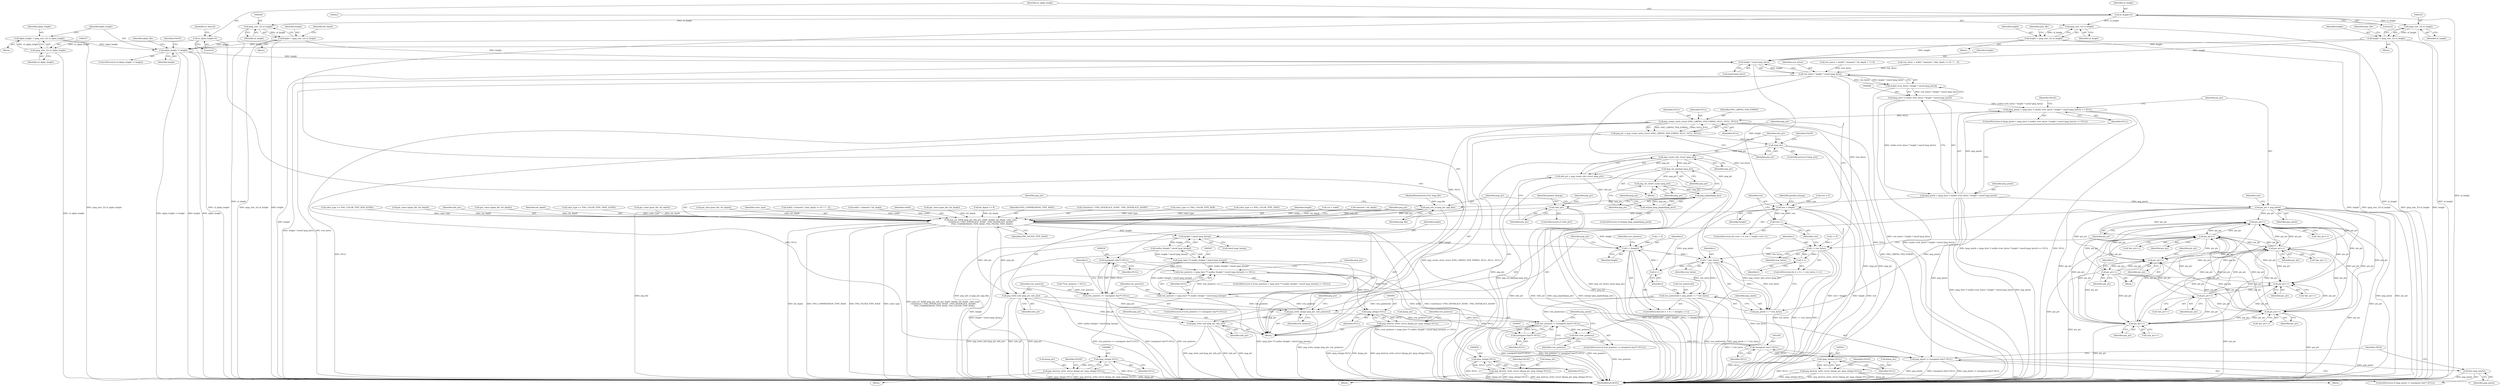 digraph "0_Android_9d4853418ab2f754c2b63e091c29c5529b8b86ca_159@API" {
"1000700" [label="(Call,height * sizeof (png_byte))"];
"1000560" [label="(Call,alpha_height != height)"];
"1000554" [label="(Call,alpha_height = (png_uint_32) ul_alpha_height)"];
"1000556" [label="(Call,(png_uint_32) ul_alpha_height)"];
"1000174" [label="(Call,ul_alpha_height=0)"];
"1000266" [label="(Call,height = (png_uint_32) ul_height)"];
"1000268" [label="(Call,(png_uint_32) ul_height)"];
"1000170" [label="(Call,ul_height=0)"];
"1000420" [label="(Call,height = (png_uint_32) ul_height)"];
"1000422" [label="(Call,(png_uint_32) ul_height)"];
"1000322" [label="(Call,height = (png_uint_32) ul_height)"];
"1000324" [label="(Call,(png_uint_32) ul_height)"];
"1000698" [label="(Call,row_bytes * height * sizeof (png_byte))"];
"1000697" [label="(Call,malloc (row_bytes * height * sizeof (png_byte)))"];
"1000695" [label="(Call,(png_byte *) malloc (row_bytes * height * sizeof (png_byte)))"];
"1000692" [label="(Call,(png_pixels = (png_byte *) malloc (row_bytes * height * sizeof (png_byte))) == NULL)"];
"1000866" [label="(Call,png_create_write_struct (PNG_LIBPNG_VER_STRING, NULL, NULL, NULL))"];
"1000864" [label="(Call,png_ptr = png_create_write_struct (PNG_LIBPNG_VER_STRING, NULL, NULL, NULL))"];
"1000872" [label="(Call,!png_ptr)"];
"1000879" [label="(Call,png_create_info_struct (png_ptr))"];
"1000877" [label="(Call,info_ptr = png_create_info_struct (png_ptr))"];
"1000882" [label="(Call,!info_ptr)"];
"1000918" [label="(Call,png_set_IHDR (png_ptr, info_ptr, width, height, bit_depth, color_type,\n (!interlace) ? PNG_INTERLACE_NONE : PNG_INTERLACE_ADAM7,\n    PNG_COMPRESSION_TYPE_BASE, PNG_FILTER_TYPE_BASE))"];
"1000932" [label="(Call,png_write_info (png_ptr, info_ptr))"];
"1000981" [label="(Call,png_write_image (png_ptr, row_pointers))"];
"1000984" [label="(Call,png_write_end (png_ptr, info_ptr))"];
"1000994" [label="(Call,row_pointers != (unsigned char**) NULL)"];
"1000999" [label="(Call,free (row_pointers))"];
"1000949" [label="(Call,height * sizeof (png_bytep))"];
"1000948" [label="(Call,malloc (height * sizeof (png_bytep)))"];
"1000946" [label="(Call,(png_byte **) malloc (height * sizeof (png_bytep)))"];
"1000943" [label="(Call,(row_pointers = (png_byte **) malloc (height * sizeof (png_bytep))) == NULL)"];
"1000958" [label="(Call,(png_infopp) NULL)"];
"1000955" [label="(Call,png_destroy_write_struct (&png_ptr, (png_infopp) NULL))"];
"1000990" [label="(Call,(png_infopp) NULL)"];
"1000987" [label="(Call,png_destroy_write_struct (&png_ptr, (png_infopp) NULL))"];
"1000996" [label="(Call,(unsigned char**) NULL)"];
"1001004" [label="(Call,(unsigned char*) NULL)"];
"1001002" [label="(Call,png_pixels != (unsigned char*) NULL)"];
"1001007" [label="(Call,free (png_pixels))"];
"1000944" [label="(Call,row_pointers = (png_byte **) malloc (height * sizeof (png_bytep)))"];
"1000967" [label="(Call,i < (height))"];
"1000978" [label="(Call,i * row_bytes)"];
"1000970" [label="(Call,i++)"];
"1000972" [label="(Call,row_pointers[i] = png_pixels + i * row_bytes)"];
"1000976" [label="(Call,png_pixels + i * row_bytes)"];
"1000898" [label="(Call,png_set_packing (png_ptr))"];
"1000900" [label="(Call,png_set_invert_mono (png_ptr))"];
"1000904" [label="(Call,png_jmpbuf(png_ptr))"];
"1000903" [label="(Call,setjmp (png_jmpbuf(png_ptr)))"];
"1000915" [label="(Call,png_init_io (png_ptr, png_file))"];
"1000888" [label="(Call,(png_infopp) NULL)"];
"1000885" [label="(Call,png_destroy_write_struct (&png_ptr, (png_infopp) NULL))"];
"1000910" [label="(Call,(png_infopp) NULL)"];
"1000907" [label="(Call,png_destroy_write_struct (&png_ptr, (png_infopp) NULL))"];
"1000938" [label="(Call,(unsigned char**) NULL)"];
"1000936" [label="(Call,row_pointers == (unsigned char**) NULL)"];
"1000693" [label="(Call,png_pixels = (png_byte *) malloc (row_bytes * height * sizeof (png_byte)))"];
"1000707" [label="(Call,pix_ptr = png_pixels)"];
"1000734" [label="(Call,pix_ptr++)"];
"1000767" [label="(Call,pix_ptr++)"];
"1000779" [label="(Call,pix_ptr++)"];
"1000801" [label="(Call,pix_ptr++)"];
"1000811" [label="(Call,pix_ptr++)"];
"1000820" [label="(Call,pix_ptr++)"];
"1000832" [label="(Call,pix_ptr++)"];
"1000846" [label="(Call,pix_ptr++)"];
"1000857" [label="(Call,pix_ptr++)"];
"1000727" [label="(Call,i < row_bytes)"];
"1000730" [label="(Call,i++)"];
"1000714" [label="(Call,row < height)"];
"1000717" [label="(Call,row++)"];
"1000422" [label="(Call,(png_uint_32) ul_height)"];
"1000869" [label="(Identifier,NULL)"];
"1000731" [label="(Identifier,i)"];
"1000700" [label="(Call,height * sizeof (png_byte))"];
"1000171" [label="(Identifier,ul_height)"];
"1000686" [label="(Call,bit_depth <= 8)"];
"1000930" [label="(Identifier,PNG_COMPRESSION_TYPE_BASE)"];
"1000693" [label="(Call,png_pixels = (png_byte *) malloc (row_bytes * height * sizeof (png_byte)))"];
"1000919" [label="(Identifier,png_ptr)"];
"1000324" [label="(Call,(png_uint_32) ul_height)"];
"1000960" [label="(Identifier,NULL)"];
"1000978" [label="(Call,i * row_bytes)"];
"1000925" [label="(Call,(!interlace) ? PNG_INTERLACE_NONE : PNG_INTERLACE_ADAM7)"];
"1000718" [label="(Identifier,row)"];
"1000868" [label="(Identifier,NULL)"];
"1000640" [label="(Call,color_type == PNG_COLOR_TYPE_RGB)"];
"1000564" [label="(Identifier,FALSE)"];
"1000780" [label="(Identifier,pix_ptr)"];
"1000876" [label="(Identifier,FALSE)"];
"1000932" [label="(Call,png_write_info (png_ptr, info_ptr))"];
"1000821" [label="(Identifier,pix_ptr)"];
"1000624" [label="(Call,color_type == PNG_COLOR_TYPE_GRAY)"];
"1000993" [label="(ControlStructure,if (row_pointers != (unsigned char**) NULL))"];
"1000912" [label="(Identifier,NULL)"];
"1000566" [label="(Identifier,alpha_file)"];
"1000727" [label="(Call,i < row_bytes)"];
"1000922" [label="(Identifier,height)"];
"1000272" [label="(Identifier,bit_depth)"];
"1000990" [label="(Call,(png_infopp) NULL)"];
"1000884" [label="(Block,)"];
"1000963" [label="(ControlStructure,for (i = 0; i < (height); i++))"];
"1000909" [label="(Identifier,png_ptr)"];
"1000785" [label="(Block,)"];
"1000561" [label="(Identifier,alpha_height)"];
"1000901" [label="(Identifier,png_ptr)"];
"1000820" [label="(Call,pix_ptr++)"];
"1000864" [label="(Call,png_ptr = png_create_write_struct (PNG_LIBPNG_VER_STRING, NULL, NULL, NULL))"];
"1000847" [label="(Identifier,pix_ptr)"];
"1000904" [label="(Call,png_jmpbuf(png_ptr))"];
"1000950" [label="(Identifier,height)"];
"1000267" [label="(Identifier,height)"];
"1000723" [label="(ControlStructure,for (i = 0; i < row_bytes; i++))"];
"1000949" [label="(Call,height * sizeof (png_bytep))"];
"1000328" [label="(Identifier,pnm_file)"];
"1000937" [label="(Identifier,row_pointers)"];
"1000910" [label="(Call,(png_infopp) NULL)"];
"1000326" [label="(Identifier,ul_height)"];
"1000846" [label="(Call,pix_ptr++)"];
"1000778" [label="(Call,*pix_ptr++)"];
"1000944" [label="(Call,row_pointers = (png_byte **) malloc (height * sizeof (png_bytep)))"];
"1000999" [label="(Call,free (row_pointers))"];
"1001000" [label="(Identifier,row_pointers)"];
"1000172" [label="(Literal,0)"];
"1000890" [label="(Identifier,NULL)"];
"1000866" [label="(Call,png_create_write_struct (PNG_LIBPNG_VER_STRING, NULL, NULL, NULL))"];
"1000556" [label="(Call,(png_uint_32) ul_alpha_height)"];
"1000934" [label="(Identifier,info_ptr)"];
"1001007" [label="(Call,free (png_pixels))"];
"1000968" [label="(Identifier,i)"];
"1000977" [label="(Identifier,png_pixels)"];
"1000971" [label="(Identifier,i)"];
"1001011" [label="(MethodReturn,BOOL)"];
"1000886" [label="(Call,&png_ptr)"];
"1000174" [label="(Call,ul_alpha_height=0)"];
"1000733" [label="(Call,*pix_ptr++)"];
"1000970" [label="(Call,i++)"];
"1000234" [label="(Block,)"];
"1000972" [label="(Call,row_pointers[i] = png_pixels + i * row_bytes)"];
"1000697" [label="(Call,malloc (row_bytes * height * sizeof (png_byte)))"];
"1000955" [label="(Call,png_destroy_write_struct (&png_ptr, (png_infopp) NULL))"];
"1000176" [label="(Literal,0)"];
"1000716" [label="(Identifier,height)"];
"1000708" [label="(Identifier,pix_ptr)"];
"1000903" [label="(Call,setjmp (png_jmpbuf(png_ptr)))"];
"1000268" [label="(Call,(png_uint_32) ul_height)"];
"1000933" [label="(Identifier,png_ptr)"];
"1000974" [label="(Identifier,row_pointers)"];
"1000831" [label="(Call,*pix_ptr++)"];
"1000323" [label="(Identifier,height)"];
"1000877" [label="(Call,info_ptr = png_create_info_struct (png_ptr))"];
"1000691" [label="(ControlStructure,if ((png_pixels = (png_byte *) malloc (row_bytes * height * sizeof (png_byte))) == NULL))"];
"1000710" [label="(ControlStructure,for (row = 0; row < height; row++))"];
"1000555" [label="(Identifier,alpha_height)"];
"1000766" [label="(Call,*pix_ptr++)"];
"1000175" [label="(Identifier,ul_alpha_height)"];
"1000982" [label="(Identifier,png_ptr)"];
"1000987" [label="(Call,png_destroy_write_struct (&png_ptr, (png_infopp) NULL))"];
"1000883" [label="(Identifier,info_ptr)"];
"1000712" [label="(Identifier,row)"];
"1000981" [label="(Call,png_write_image (png_ptr, row_pointers))"];
"1000745" [label="(Call,col < width)"];
"1001002" [label="(Call,png_pixels != (unsigned char*) NULL)"];
"1000266" [label="(Call,height = (png_uint_32) ul_height)"];
"1000902" [label="(ControlStructure,if (setjmp (png_jmpbuf(png_ptr))))"];
"1000717" [label="(Call,row++)"];
"1000845" [label="(Call,*pix_ptr++)"];
"1000270" [label="(Identifier,ul_height)"];
"1000704" [label="(Identifier,NULL)"];
"1000170" [label="(Call,ul_height=0)"];
"1000724" [label="(Call,i = 0)"];
"1000673" [label="(Call,channels * bit_depth)"];
"1000983" [label="(Identifier,row_pointers)"];
"1000942" [label="(ControlStructure,if ((row_pointers = (png_byte **) malloc (height * sizeof (png_bytep))) == NULL))"];
"1000998" [label="(Identifier,NULL)"];
"1000915" [label="(Call,png_init_io (png_ptr, png_file))"];
"1000648" [label="(Call,color_type == PNG_COLOR_TYPE_RGB_ALPHA)"];
"1000945" [label="(Identifier,row_pointers)"];
"1000735" [label="(Identifier,pix_ptr)"];
"1000134" [label="(Block,)"];
"1000914" [label="(Identifier,FALSE)"];
"1000322" [label="(Call,height = (png_uint_32) ul_height)"];
"1000995" [label="(Identifier,row_pointers)"];
"1001006" [label="(Identifier,NULL)"];
"1000729" [label="(Identifier,row_bytes)"];
"1000887" [label="(Identifier,png_ptr)"];
"1000768" [label="(Identifier,pix_ptr)"];
"1000558" [label="(Identifier,ul_alpha_height)"];
"1000908" [label="(Call,&png_ptr)"];
"1000290" [label="(Block,)"];
"1000559" [label="(ControlStructure,if (alpha_height != height))"];
"1000906" [label="(Block,)"];
"1000833" [label="(Identifier,pix_ptr)"];
"1000965" [label="(Identifier,i)"];
"1000940" [label="(Identifier,NULL)"];
"1000554" [label="(Call,alpha_height = (png_uint_32) ul_alpha_height)"];
"1000801" [label="(Call,pix_ptr++)"];
"1000841" [label="(Call,get_value (alpha_file, bit_depth))"];
"1000421" [label="(Identifier,height)"];
"1000980" [label="(Identifier,row_bytes)"];
"1000976" [label="(Call,png_pixels + i * row_bytes)"];
"1000979" [label="(Identifier,i)"];
"1000892" [label="(Identifier,FALSE)"];
"1000905" [label="(Identifier,png_ptr)"];
"1000699" [label="(Identifier,row_bytes)"];
"1000946" [label="(Call,(png_byte **) malloc (height * sizeof (png_bytep)))"];
"1000734" [label="(Call,pix_ptr++)"];
"1000706" [label="(Identifier,FALSE)"];
"1000779" [label="(Call,pix_ptr++)"];
"1000920" [label="(Identifier,info_ptr)"];
"1000698" [label="(Call,row_bytes * height * sizeof (png_byte))"];
"1001008" [label="(Identifier,png_pixels)"];
"1000728" [label="(Identifier,i)"];
"1000865" [label="(Identifier,png_ptr)"];
"1000989" [label="(Identifier,png_ptr)"];
"1000898" [label="(Call,png_set_packing (png_ptr))"];
"1000667" [label="(Call,row_bytes = (width * channels * bit_depth + 7) / 8)"];
"1000948" [label="(Call,malloc (height * sizeof (png_bytep)))"];
"1000899" [label="(Identifier,png_ptr)"];
"1000834" [label="(Call,get_value (alpha_file, bit_depth))"];
"1000986" [label="(Identifier,info_ptr)"];
"1000424" [label="(Identifier,ul_height)"];
"1000879" [label="(Call,png_create_info_struct (png_ptr))"];
"1000967" [label="(Call,i < (height))"];
"1000761" [label="(Identifier,i)"];
"1000953" [label="(Identifier,NULL)"];
"1000951" [label="(Call,sizeof (png_bytep))"];
"1000878" [label="(Identifier,info_ptr)"];
"1000992" [label="(Identifier,NULL)"];
"1000562" [label="(Identifier,height)"];
"1000148" [label="(Call,**row_pointers = NULL)"];
"1000923" [label="(Identifier,bit_depth)"];
"1000632" [label="(Call,color_type == PNG_COLOR_TYPE_GRAY_ALPHA)"];
"1000856" [label="(Call,*pix_ptr++)"];
"1000895" [label="(Identifier,packed_bitmap)"];
"1000179" [label="(Identifier,ul_maxval)"];
"1000702" [label="(Call,sizeof (png_byte))"];
"1000788" [label="(Call,get_value (pnm_file, bit_depth))"];
"1000769" [label="(Call,get_data (pnm_file, bit_depth))"];
"1000900" [label="(Call,png_set_invert_mono (png_ptr))"];
"1000707" [label="(Call,pix_ptr = png_pixels)"];
"1000924" [label="(Identifier,color_type)"];
"1000918" [label="(Call,png_set_IHDR (png_ptr, info_ptr, width, height, bit_depth, color_type,\n (!interlace) ? PNG_INTERLACE_NONE : PNG_INTERLACE_ADAM7,\n    PNG_COMPRESSION_TYPE_BASE, PNG_FILTER_TYPE_BASE))"];
"1000882" [label="(Call,!info_ptr)"];
"1001001" [label="(ControlStructure,if (png_pixels != (unsigned char*) NULL))"];
"1000881" [label="(ControlStructure,if (!info_ptr))"];
"1000988" [label="(Call,&png_ptr)"];
"1000943" [label="(Call,(row_pointers = (png_byte **) malloc (height * sizeof (png_bytep))) == NULL)"];
"1000916" [label="(Identifier,png_ptr)"];
"1000885" [label="(Call,png_destroy_write_struct (&png_ptr, (png_infopp) NULL))"];
"1000130" [label="(MethodParameterIn,FILE *png_file)"];
"1000858" [label="(Identifier,pix_ptr)"];
"1000695" [label="(Call,(png_byte *) malloc (row_bytes * height * sizeof (png_byte)))"];
"1000805" [label="(Identifier,pix_ptr)"];
"1000681" [label="(Call,width * channels * ((bit_depth <= 8) ? 1 : 2))"];
"1000730" [label="(Call,i++)"];
"1000985" [label="(Identifier,png_ptr)"];
"1000832" [label="(Call,pix_ptr++)"];
"1001010" [label="(Identifier,TRUE)"];
"1000519" [label="(Block,)"];
"1000958" [label="(Call,(png_infopp) NULL)"];
"1000984" [label="(Call,png_write_end (png_ptr, info_ptr))"];
"1000897" [label="(Block,)"];
"1000873" [label="(Identifier,png_ptr)"];
"1000714" [label="(Call,row < height)"];
"1000964" [label="(Call,i = 0)"];
"1000936" [label="(Call,row_pointers == (unsigned char**) NULL)"];
"1000907" [label="(Call,png_destroy_write_struct (&png_ptr, (png_infopp) NULL))"];
"1000388" [label="(Block,)"];
"1000973" [label="(Call,row_pointers[i])"];
"1000872" [label="(Call,!png_ptr)"];
"1000962" [label="(Identifier,FALSE)"];
"1001003" [label="(Identifier,png_pixels)"];
"1000671" [label="(Call,width * channels * bit_depth)"];
"1000917" [label="(Identifier,png_file)"];
"1000767" [label="(Call,pix_ptr++)"];
"1000880" [label="(Identifier,png_ptr)"];
"1000957" [label="(Identifier,png_ptr)"];
"1000819" [label="(Call,*pix_ptr++)"];
"1000721" [label="(Identifier,packed_bitmap)"];
"1000560" [label="(Call,alpha_height != height)"];
"1000935" [label="(ControlStructure,if (row_pointers == (unsigned char**) NULL))"];
"1000888" [label="(Call,(png_infopp) NULL)"];
"1000871" [label="(ControlStructure,if (!png_ptr))"];
"1000709" [label="(Identifier,png_pixels)"];
"1000931" [label="(Identifier,PNG_FILTER_TYPE_BASE)"];
"1000711" [label="(Call,row = 0)"];
"1000694" [label="(Identifier,png_pixels)"];
"1000692" [label="(Call,(png_pixels = (png_byte *) malloc (row_bytes * height * sizeof (png_byte))) == NULL)"];
"1000867" [label="(Identifier,PNG_LIBPNG_VER_STRING)"];
"1000857" [label="(Call,pix_ptr++)"];
"1000426" [label="(Identifier,pnm_file)"];
"1000701" [label="(Identifier,height)"];
"1000996" [label="(Call,(unsigned char**) NULL)"];
"1000994" [label="(Call,row_pointers != (unsigned char**) NULL)"];
"1000679" [label="(Call,row_bytes = width * channels * ((bit_depth <= 8) ? 1 : 2))"];
"1000802" [label="(Identifier,pix_ptr)"];
"1000420" [label="(Call,height = (png_uint_32) ul_height)"];
"1000954" [label="(Block,)"];
"1000938" [label="(Call,(unsigned char**) NULL)"];
"1000870" [label="(Identifier,NULL)"];
"1000921" [label="(Identifier,width)"];
"1000956" [label="(Call,&png_ptr)"];
"1000781" [label="(Call,get_value (pnm_file, bit_depth))"];
"1000969" [label="(Identifier,height)"];
"1000715" [label="(Identifier,row)"];
"1000811" [label="(Call,pix_ptr++)"];
"1000812" [label="(Identifier,pix_ptr)"];
"1001004" [label="(Call,(unsigned char*) NULL)"];
"1000700" -> "1000698"  [label="AST: "];
"1000700" -> "1000702"  [label="CFG: "];
"1000701" -> "1000700"  [label="AST: "];
"1000702" -> "1000700"  [label="AST: "];
"1000698" -> "1000700"  [label="CFG: "];
"1000700" -> "1001011"  [label="DDG: height"];
"1000700" -> "1000698"  [label="DDG: height"];
"1000560" -> "1000700"  [label="DDG: height"];
"1000266" -> "1000700"  [label="DDG: height"];
"1000420" -> "1000700"  [label="DDG: height"];
"1000322" -> "1000700"  [label="DDG: height"];
"1000700" -> "1000714"  [label="DDG: height"];
"1000560" -> "1000559"  [label="AST: "];
"1000560" -> "1000562"  [label="CFG: "];
"1000561" -> "1000560"  [label="AST: "];
"1000562" -> "1000560"  [label="AST: "];
"1000564" -> "1000560"  [label="CFG: "];
"1000566" -> "1000560"  [label="CFG: "];
"1000560" -> "1001011"  [label="DDG: alpha_height != height"];
"1000560" -> "1001011"  [label="DDG: height"];
"1000560" -> "1001011"  [label="DDG: alpha_height"];
"1000554" -> "1000560"  [label="DDG: alpha_height"];
"1000266" -> "1000560"  [label="DDG: height"];
"1000420" -> "1000560"  [label="DDG: height"];
"1000322" -> "1000560"  [label="DDG: height"];
"1000554" -> "1000519"  [label="AST: "];
"1000554" -> "1000556"  [label="CFG: "];
"1000555" -> "1000554"  [label="AST: "];
"1000556" -> "1000554"  [label="AST: "];
"1000561" -> "1000554"  [label="CFG: "];
"1000554" -> "1001011"  [label="DDG: (png_uint_32) ul_alpha_height"];
"1000556" -> "1000554"  [label="DDG: ul_alpha_height"];
"1000556" -> "1000558"  [label="CFG: "];
"1000557" -> "1000556"  [label="AST: "];
"1000558" -> "1000556"  [label="AST: "];
"1000556" -> "1001011"  [label="DDG: ul_alpha_height"];
"1000174" -> "1000556"  [label="DDG: ul_alpha_height"];
"1000174" -> "1000134"  [label="AST: "];
"1000174" -> "1000176"  [label="CFG: "];
"1000175" -> "1000174"  [label="AST: "];
"1000176" -> "1000174"  [label="AST: "];
"1000179" -> "1000174"  [label="CFG: "];
"1000174" -> "1001011"  [label="DDG: ul_alpha_height"];
"1000266" -> "1000234"  [label="AST: "];
"1000266" -> "1000268"  [label="CFG: "];
"1000267" -> "1000266"  [label="AST: "];
"1000268" -> "1000266"  [label="AST: "];
"1000272" -> "1000266"  [label="CFG: "];
"1000266" -> "1001011"  [label="DDG: (png_uint_32) ul_height"];
"1000266" -> "1001011"  [label="DDG: height"];
"1000268" -> "1000266"  [label="DDG: ul_height"];
"1000268" -> "1000270"  [label="CFG: "];
"1000269" -> "1000268"  [label="AST: "];
"1000270" -> "1000268"  [label="AST: "];
"1000268" -> "1001011"  [label="DDG: ul_height"];
"1000170" -> "1000268"  [label="DDG: ul_height"];
"1000170" -> "1000134"  [label="AST: "];
"1000170" -> "1000172"  [label="CFG: "];
"1000171" -> "1000170"  [label="AST: "];
"1000172" -> "1000170"  [label="AST: "];
"1000175" -> "1000170"  [label="CFG: "];
"1000170" -> "1001011"  [label="DDG: ul_height"];
"1000170" -> "1000324"  [label="DDG: ul_height"];
"1000170" -> "1000422"  [label="DDG: ul_height"];
"1000420" -> "1000388"  [label="AST: "];
"1000420" -> "1000422"  [label="CFG: "];
"1000421" -> "1000420"  [label="AST: "];
"1000422" -> "1000420"  [label="AST: "];
"1000426" -> "1000420"  [label="CFG: "];
"1000420" -> "1001011"  [label="DDG: (png_uint_32) ul_height"];
"1000420" -> "1001011"  [label="DDG: height"];
"1000422" -> "1000420"  [label="DDG: ul_height"];
"1000422" -> "1000424"  [label="CFG: "];
"1000423" -> "1000422"  [label="AST: "];
"1000424" -> "1000422"  [label="AST: "];
"1000422" -> "1001011"  [label="DDG: ul_height"];
"1000322" -> "1000290"  [label="AST: "];
"1000322" -> "1000324"  [label="CFG: "];
"1000323" -> "1000322"  [label="AST: "];
"1000324" -> "1000322"  [label="AST: "];
"1000328" -> "1000322"  [label="CFG: "];
"1000322" -> "1001011"  [label="DDG: (png_uint_32) ul_height"];
"1000322" -> "1001011"  [label="DDG: height"];
"1000324" -> "1000322"  [label="DDG: ul_height"];
"1000324" -> "1000326"  [label="CFG: "];
"1000325" -> "1000324"  [label="AST: "];
"1000326" -> "1000324"  [label="AST: "];
"1000324" -> "1001011"  [label="DDG: ul_height"];
"1000698" -> "1000697"  [label="AST: "];
"1000699" -> "1000698"  [label="AST: "];
"1000697" -> "1000698"  [label="CFG: "];
"1000698" -> "1001011"  [label="DDG: height * sizeof (png_byte)"];
"1000698" -> "1001011"  [label="DDG: row_bytes"];
"1000698" -> "1000697"  [label="DDG: row_bytes"];
"1000698" -> "1000697"  [label="DDG: height * sizeof (png_byte)"];
"1000667" -> "1000698"  [label="DDG: row_bytes"];
"1000679" -> "1000698"  [label="DDG: row_bytes"];
"1000698" -> "1000727"  [label="DDG: row_bytes"];
"1000698" -> "1000978"  [label="DDG: row_bytes"];
"1000697" -> "1000695"  [label="AST: "];
"1000695" -> "1000697"  [label="CFG: "];
"1000697" -> "1001011"  [label="DDG: row_bytes * height * sizeof (png_byte)"];
"1000697" -> "1000695"  [label="DDG: row_bytes * height * sizeof (png_byte)"];
"1000695" -> "1000693"  [label="AST: "];
"1000696" -> "1000695"  [label="AST: "];
"1000693" -> "1000695"  [label="CFG: "];
"1000695" -> "1001011"  [label="DDG: malloc (row_bytes * height * sizeof (png_byte))"];
"1000695" -> "1000692"  [label="DDG: malloc (row_bytes * height * sizeof (png_byte))"];
"1000695" -> "1000693"  [label="DDG: malloc (row_bytes * height * sizeof (png_byte))"];
"1000692" -> "1000691"  [label="AST: "];
"1000692" -> "1000704"  [label="CFG: "];
"1000693" -> "1000692"  [label="AST: "];
"1000704" -> "1000692"  [label="AST: "];
"1000706" -> "1000692"  [label="CFG: "];
"1000708" -> "1000692"  [label="CFG: "];
"1000692" -> "1001011"  [label="DDG: (png_pixels = (png_byte *) malloc (row_bytes * height * sizeof (png_byte))) == NULL"];
"1000692" -> "1001011"  [label="DDG: NULL"];
"1000693" -> "1000692"  [label="DDG: png_pixels"];
"1000692" -> "1000866"  [label="DDG: NULL"];
"1000866" -> "1000864"  [label="AST: "];
"1000866" -> "1000870"  [label="CFG: "];
"1000867" -> "1000866"  [label="AST: "];
"1000868" -> "1000866"  [label="AST: "];
"1000869" -> "1000866"  [label="AST: "];
"1000870" -> "1000866"  [label="AST: "];
"1000864" -> "1000866"  [label="CFG: "];
"1000866" -> "1001011"  [label="DDG: PNG_LIBPNG_VER_STRING"];
"1000866" -> "1001011"  [label="DDG: NULL"];
"1000866" -> "1000864"  [label="DDG: PNG_LIBPNG_VER_STRING"];
"1000866" -> "1000864"  [label="DDG: NULL"];
"1000866" -> "1000888"  [label="DDG: NULL"];
"1000866" -> "1000910"  [label="DDG: NULL"];
"1000866" -> "1000938"  [label="DDG: NULL"];
"1000864" -> "1000134"  [label="AST: "];
"1000865" -> "1000864"  [label="AST: "];
"1000873" -> "1000864"  [label="CFG: "];
"1000864" -> "1001011"  [label="DDG: png_create_write_struct (PNG_LIBPNG_VER_STRING, NULL, NULL, NULL)"];
"1000864" -> "1000872"  [label="DDG: png_ptr"];
"1000872" -> "1000871"  [label="AST: "];
"1000872" -> "1000873"  [label="CFG: "];
"1000873" -> "1000872"  [label="AST: "];
"1000876" -> "1000872"  [label="CFG: "];
"1000878" -> "1000872"  [label="CFG: "];
"1000872" -> "1001011"  [label="DDG: !png_ptr"];
"1000872" -> "1001011"  [label="DDG: png_ptr"];
"1000872" -> "1000879"  [label="DDG: png_ptr"];
"1000879" -> "1000877"  [label="AST: "];
"1000879" -> "1000880"  [label="CFG: "];
"1000880" -> "1000879"  [label="AST: "];
"1000877" -> "1000879"  [label="CFG: "];
"1000879" -> "1001011"  [label="DDG: png_ptr"];
"1000879" -> "1000877"  [label="DDG: png_ptr"];
"1000879" -> "1000898"  [label="DDG: png_ptr"];
"1000879" -> "1000904"  [label="DDG: png_ptr"];
"1000877" -> "1000134"  [label="AST: "];
"1000878" -> "1000877"  [label="AST: "];
"1000883" -> "1000877"  [label="CFG: "];
"1000877" -> "1001011"  [label="DDG: png_create_info_struct (png_ptr)"];
"1000877" -> "1000882"  [label="DDG: info_ptr"];
"1000882" -> "1000881"  [label="AST: "];
"1000882" -> "1000883"  [label="CFG: "];
"1000883" -> "1000882"  [label="AST: "];
"1000887" -> "1000882"  [label="CFG: "];
"1000895" -> "1000882"  [label="CFG: "];
"1000882" -> "1001011"  [label="DDG: info_ptr"];
"1000882" -> "1001011"  [label="DDG: !info_ptr"];
"1000882" -> "1000918"  [label="DDG: info_ptr"];
"1000918" -> "1000134"  [label="AST: "];
"1000918" -> "1000931"  [label="CFG: "];
"1000919" -> "1000918"  [label="AST: "];
"1000920" -> "1000918"  [label="AST: "];
"1000921" -> "1000918"  [label="AST: "];
"1000922" -> "1000918"  [label="AST: "];
"1000923" -> "1000918"  [label="AST: "];
"1000924" -> "1000918"  [label="AST: "];
"1000925" -> "1000918"  [label="AST: "];
"1000930" -> "1000918"  [label="AST: "];
"1000931" -> "1000918"  [label="AST: "];
"1000933" -> "1000918"  [label="CFG: "];
"1000918" -> "1001011"  [label="DDG: png_set_IHDR (png_ptr, info_ptr, width, height, bit_depth, color_type,\n (!interlace) ? PNG_INTERLACE_NONE : PNG_INTERLACE_ADAM7,\n    PNG_COMPRESSION_TYPE_BASE, PNG_FILTER_TYPE_BASE)"];
"1000918" -> "1001011"  [label="DDG: width"];
"1000918" -> "1001011"  [label="DDG: (!interlace) ? PNG_INTERLACE_NONE : PNG_INTERLACE_ADAM7"];
"1000918" -> "1001011"  [label="DDG: bit_depth"];
"1000918" -> "1001011"  [label="DDG: PNG_COMPRESSION_TYPE_BASE"];
"1000918" -> "1001011"  [label="DDG: PNG_FILTER_TYPE_BASE"];
"1000918" -> "1001011"  [label="DDG: color_type"];
"1000915" -> "1000918"  [label="DDG: png_ptr"];
"1000681" -> "1000918"  [label="DDG: width"];
"1000745" -> "1000918"  [label="DDG: width"];
"1000671" -> "1000918"  [label="DDG: width"];
"1000714" -> "1000918"  [label="DDG: height"];
"1000841" -> "1000918"  [label="DDG: bit_depth"];
"1000781" -> "1000918"  [label="DDG: bit_depth"];
"1000788" -> "1000918"  [label="DDG: bit_depth"];
"1000673" -> "1000918"  [label="DDG: bit_depth"];
"1000686" -> "1000918"  [label="DDG: bit_depth"];
"1000834" -> "1000918"  [label="DDG: bit_depth"];
"1000769" -> "1000918"  [label="DDG: bit_depth"];
"1000640" -> "1000918"  [label="DDG: color_type"];
"1000632" -> "1000918"  [label="DDG: color_type"];
"1000624" -> "1000918"  [label="DDG: color_type"];
"1000648" -> "1000918"  [label="DDG: color_type"];
"1000918" -> "1000932"  [label="DDG: png_ptr"];
"1000918" -> "1000932"  [label="DDG: info_ptr"];
"1000918" -> "1000949"  [label="DDG: height"];
"1000918" -> "1000967"  [label="DDG: height"];
"1000932" -> "1000134"  [label="AST: "];
"1000932" -> "1000934"  [label="CFG: "];
"1000933" -> "1000932"  [label="AST: "];
"1000934" -> "1000932"  [label="AST: "];
"1000937" -> "1000932"  [label="CFG: "];
"1000932" -> "1001011"  [label="DDG: info_ptr"];
"1000932" -> "1001011"  [label="DDG: png_ptr"];
"1000932" -> "1001011"  [label="DDG: png_write_info (png_ptr, info_ptr)"];
"1000932" -> "1000981"  [label="DDG: png_ptr"];
"1000932" -> "1000984"  [label="DDG: info_ptr"];
"1000981" -> "1000134"  [label="AST: "];
"1000981" -> "1000983"  [label="CFG: "];
"1000982" -> "1000981"  [label="AST: "];
"1000983" -> "1000981"  [label="AST: "];
"1000985" -> "1000981"  [label="CFG: "];
"1000981" -> "1001011"  [label="DDG: png_write_image (png_ptr, row_pointers)"];
"1000936" -> "1000981"  [label="DDG: row_pointers"];
"1000972" -> "1000981"  [label="DDG: row_pointers[i]"];
"1000944" -> "1000981"  [label="DDG: row_pointers"];
"1000981" -> "1000984"  [label="DDG: png_ptr"];
"1000981" -> "1000994"  [label="DDG: row_pointers"];
"1000984" -> "1000134"  [label="AST: "];
"1000984" -> "1000986"  [label="CFG: "];
"1000985" -> "1000984"  [label="AST: "];
"1000986" -> "1000984"  [label="AST: "];
"1000989" -> "1000984"  [label="CFG: "];
"1000984" -> "1001011"  [label="DDG: png_write_end (png_ptr, info_ptr)"];
"1000984" -> "1001011"  [label="DDG: info_ptr"];
"1000984" -> "1001011"  [label="DDG: png_ptr"];
"1000994" -> "1000993"  [label="AST: "];
"1000994" -> "1000996"  [label="CFG: "];
"1000995" -> "1000994"  [label="AST: "];
"1000996" -> "1000994"  [label="AST: "];
"1001000" -> "1000994"  [label="CFG: "];
"1001003" -> "1000994"  [label="CFG: "];
"1000994" -> "1001011"  [label="DDG: (unsigned char**) NULL"];
"1000994" -> "1001011"  [label="DDG: row_pointers != (unsigned char**) NULL"];
"1000994" -> "1001011"  [label="DDG: row_pointers"];
"1000972" -> "1000994"  [label="DDG: row_pointers[i]"];
"1000996" -> "1000994"  [label="DDG: NULL"];
"1000994" -> "1000999"  [label="DDG: row_pointers"];
"1000999" -> "1000993"  [label="AST: "];
"1000999" -> "1001000"  [label="CFG: "];
"1001000" -> "1000999"  [label="AST: "];
"1001003" -> "1000999"  [label="CFG: "];
"1000999" -> "1001011"  [label="DDG: row_pointers"];
"1000972" -> "1000999"  [label="DDG: row_pointers[i]"];
"1000949" -> "1000948"  [label="AST: "];
"1000949" -> "1000951"  [label="CFG: "];
"1000950" -> "1000949"  [label="AST: "];
"1000951" -> "1000949"  [label="AST: "];
"1000948" -> "1000949"  [label="CFG: "];
"1000949" -> "1001011"  [label="DDG: height"];
"1000949" -> "1000948"  [label="DDG: height"];
"1000949" -> "1000967"  [label="DDG: height"];
"1000948" -> "1000946"  [label="AST: "];
"1000946" -> "1000948"  [label="CFG: "];
"1000948" -> "1001011"  [label="DDG: height * sizeof (png_bytep)"];
"1000948" -> "1000946"  [label="DDG: height * sizeof (png_bytep)"];
"1000946" -> "1000944"  [label="AST: "];
"1000947" -> "1000946"  [label="AST: "];
"1000944" -> "1000946"  [label="CFG: "];
"1000946" -> "1001011"  [label="DDG: malloc (height * sizeof (png_bytep))"];
"1000946" -> "1000943"  [label="DDG: malloc (height * sizeof (png_bytep))"];
"1000946" -> "1000944"  [label="DDG: malloc (height * sizeof (png_bytep))"];
"1000943" -> "1000942"  [label="AST: "];
"1000943" -> "1000953"  [label="CFG: "];
"1000944" -> "1000943"  [label="AST: "];
"1000953" -> "1000943"  [label="AST: "];
"1000957" -> "1000943"  [label="CFG: "];
"1000965" -> "1000943"  [label="CFG: "];
"1000943" -> "1001011"  [label="DDG: (row_pointers = (png_byte **) malloc (height * sizeof (png_bytep))) == NULL"];
"1000944" -> "1000943"  [label="DDG: row_pointers"];
"1000938" -> "1000943"  [label="DDG: NULL"];
"1000943" -> "1000958"  [label="DDG: NULL"];
"1000943" -> "1000990"  [label="DDG: NULL"];
"1000958" -> "1000955"  [label="AST: "];
"1000958" -> "1000960"  [label="CFG: "];
"1000959" -> "1000958"  [label="AST: "];
"1000960" -> "1000958"  [label="AST: "];
"1000955" -> "1000958"  [label="CFG: "];
"1000958" -> "1001011"  [label="DDG: NULL"];
"1000958" -> "1000955"  [label="DDG: NULL"];
"1000955" -> "1000954"  [label="AST: "];
"1000956" -> "1000955"  [label="AST: "];
"1000962" -> "1000955"  [label="CFG: "];
"1000955" -> "1001011"  [label="DDG: (png_infopp) NULL"];
"1000955" -> "1001011"  [label="DDG: png_destroy_write_struct (&png_ptr, (png_infopp) NULL)"];
"1000955" -> "1001011"  [label="DDG: &png_ptr"];
"1000990" -> "1000987"  [label="AST: "];
"1000990" -> "1000992"  [label="CFG: "];
"1000991" -> "1000990"  [label="AST: "];
"1000992" -> "1000990"  [label="AST: "];
"1000987" -> "1000990"  [label="CFG: "];
"1000990" -> "1000987"  [label="DDG: NULL"];
"1000938" -> "1000990"  [label="DDG: NULL"];
"1000990" -> "1000996"  [label="DDG: NULL"];
"1000987" -> "1000134"  [label="AST: "];
"1000988" -> "1000987"  [label="AST: "];
"1000995" -> "1000987"  [label="CFG: "];
"1000987" -> "1001011"  [label="DDG: &png_ptr"];
"1000987" -> "1001011"  [label="DDG: png_destroy_write_struct (&png_ptr, (png_infopp) NULL)"];
"1000987" -> "1001011"  [label="DDG: (png_infopp) NULL"];
"1000996" -> "1000998"  [label="CFG: "];
"1000997" -> "1000996"  [label="AST: "];
"1000998" -> "1000996"  [label="AST: "];
"1000996" -> "1001004"  [label="DDG: NULL"];
"1001004" -> "1001002"  [label="AST: "];
"1001004" -> "1001006"  [label="CFG: "];
"1001005" -> "1001004"  [label="AST: "];
"1001006" -> "1001004"  [label="AST: "];
"1001002" -> "1001004"  [label="CFG: "];
"1001004" -> "1001011"  [label="DDG: NULL"];
"1001004" -> "1001002"  [label="DDG: NULL"];
"1001002" -> "1001001"  [label="AST: "];
"1001003" -> "1001002"  [label="AST: "];
"1001008" -> "1001002"  [label="CFG: "];
"1001010" -> "1001002"  [label="CFG: "];
"1001002" -> "1001011"  [label="DDG: png_pixels"];
"1001002" -> "1001011"  [label="DDG: (unsigned char*) NULL"];
"1001002" -> "1001011"  [label="DDG: png_pixels != (unsigned char*) NULL"];
"1000693" -> "1001002"  [label="DDG: png_pixels"];
"1001002" -> "1001007"  [label="DDG: png_pixels"];
"1001007" -> "1001001"  [label="AST: "];
"1001007" -> "1001008"  [label="CFG: "];
"1001008" -> "1001007"  [label="AST: "];
"1001010" -> "1001007"  [label="CFG: "];
"1001007" -> "1001011"  [label="DDG: png_pixels"];
"1000945" -> "1000944"  [label="AST: "];
"1000953" -> "1000944"  [label="CFG: "];
"1000944" -> "1001011"  [label="DDG: (png_byte **) malloc (height * sizeof (png_bytep))"];
"1000944" -> "1001011"  [label="DDG: row_pointers"];
"1000967" -> "1000963"  [label="AST: "];
"1000967" -> "1000969"  [label="CFG: "];
"1000968" -> "1000967"  [label="AST: "];
"1000969" -> "1000967"  [label="AST: "];
"1000974" -> "1000967"  [label="CFG: "];
"1000982" -> "1000967"  [label="CFG: "];
"1000967" -> "1001011"  [label="DDG: height"];
"1000967" -> "1001011"  [label="DDG: i < (height)"];
"1000967" -> "1001011"  [label="DDG: i"];
"1000964" -> "1000967"  [label="DDG: i"];
"1000970" -> "1000967"  [label="DDG: i"];
"1000967" -> "1000978"  [label="DDG: i"];
"1000978" -> "1000976"  [label="AST: "];
"1000978" -> "1000980"  [label="CFG: "];
"1000979" -> "1000978"  [label="AST: "];
"1000980" -> "1000978"  [label="AST: "];
"1000976" -> "1000978"  [label="CFG: "];
"1000978" -> "1001011"  [label="DDG: row_bytes"];
"1000978" -> "1000970"  [label="DDG: i"];
"1000978" -> "1000972"  [label="DDG: i"];
"1000978" -> "1000972"  [label="DDG: row_bytes"];
"1000978" -> "1000976"  [label="DDG: i"];
"1000978" -> "1000976"  [label="DDG: row_bytes"];
"1000727" -> "1000978"  [label="DDG: row_bytes"];
"1000970" -> "1000963"  [label="AST: "];
"1000970" -> "1000971"  [label="CFG: "];
"1000971" -> "1000970"  [label="AST: "];
"1000968" -> "1000970"  [label="CFG: "];
"1000972" -> "1000963"  [label="AST: "];
"1000972" -> "1000976"  [label="CFG: "];
"1000973" -> "1000972"  [label="AST: "];
"1000976" -> "1000972"  [label="AST: "];
"1000971" -> "1000972"  [label="CFG: "];
"1000972" -> "1001011"  [label="DDG: row_pointers[i]"];
"1000972" -> "1001011"  [label="DDG: png_pixels + i * row_bytes"];
"1000693" -> "1000972"  [label="DDG: png_pixels"];
"1000977" -> "1000976"  [label="AST: "];
"1000976" -> "1001011"  [label="DDG: i * row_bytes"];
"1000693" -> "1000976"  [label="DDG: png_pixels"];
"1000898" -> "1000897"  [label="AST: "];
"1000898" -> "1000899"  [label="CFG: "];
"1000899" -> "1000898"  [label="AST: "];
"1000901" -> "1000898"  [label="CFG: "];
"1000898" -> "1001011"  [label="DDG: png_set_packing (png_ptr)"];
"1000898" -> "1000900"  [label="DDG: png_ptr"];
"1000900" -> "1000897"  [label="AST: "];
"1000900" -> "1000901"  [label="CFG: "];
"1000901" -> "1000900"  [label="AST: "];
"1000905" -> "1000900"  [label="CFG: "];
"1000900" -> "1001011"  [label="DDG: png_set_invert_mono (png_ptr)"];
"1000900" -> "1000904"  [label="DDG: png_ptr"];
"1000904" -> "1000903"  [label="AST: "];
"1000904" -> "1000905"  [label="CFG: "];
"1000905" -> "1000904"  [label="AST: "];
"1000903" -> "1000904"  [label="CFG: "];
"1000904" -> "1001011"  [label="DDG: png_ptr"];
"1000904" -> "1000903"  [label="DDG: png_ptr"];
"1000904" -> "1000915"  [label="DDG: png_ptr"];
"1000903" -> "1000902"  [label="AST: "];
"1000909" -> "1000903"  [label="CFG: "];
"1000916" -> "1000903"  [label="CFG: "];
"1000903" -> "1001011"  [label="DDG: png_jmpbuf(png_ptr)"];
"1000903" -> "1001011"  [label="DDG: setjmp (png_jmpbuf(png_ptr))"];
"1000915" -> "1000134"  [label="AST: "];
"1000915" -> "1000917"  [label="CFG: "];
"1000916" -> "1000915"  [label="AST: "];
"1000917" -> "1000915"  [label="AST: "];
"1000919" -> "1000915"  [label="CFG: "];
"1000915" -> "1001011"  [label="DDG: png_init_io (png_ptr, png_file)"];
"1000915" -> "1001011"  [label="DDG: png_file"];
"1000130" -> "1000915"  [label="DDG: png_file"];
"1000888" -> "1000885"  [label="AST: "];
"1000888" -> "1000890"  [label="CFG: "];
"1000889" -> "1000888"  [label="AST: "];
"1000890" -> "1000888"  [label="AST: "];
"1000885" -> "1000888"  [label="CFG: "];
"1000888" -> "1001011"  [label="DDG: NULL"];
"1000888" -> "1000885"  [label="DDG: NULL"];
"1000885" -> "1000884"  [label="AST: "];
"1000886" -> "1000885"  [label="AST: "];
"1000892" -> "1000885"  [label="CFG: "];
"1000885" -> "1001011"  [label="DDG: png_destroy_write_struct (&png_ptr, (png_infopp) NULL)"];
"1000885" -> "1001011"  [label="DDG: &png_ptr"];
"1000885" -> "1001011"  [label="DDG: (png_infopp) NULL"];
"1000910" -> "1000907"  [label="AST: "];
"1000910" -> "1000912"  [label="CFG: "];
"1000911" -> "1000910"  [label="AST: "];
"1000912" -> "1000910"  [label="AST: "];
"1000907" -> "1000910"  [label="CFG: "];
"1000910" -> "1001011"  [label="DDG: NULL"];
"1000910" -> "1000907"  [label="DDG: NULL"];
"1000907" -> "1000906"  [label="AST: "];
"1000908" -> "1000907"  [label="AST: "];
"1000914" -> "1000907"  [label="CFG: "];
"1000907" -> "1001011"  [label="DDG: png_destroy_write_struct (&png_ptr, (png_infopp) NULL)"];
"1000907" -> "1001011"  [label="DDG: &png_ptr"];
"1000907" -> "1001011"  [label="DDG: (png_infopp) NULL"];
"1000938" -> "1000936"  [label="AST: "];
"1000938" -> "1000940"  [label="CFG: "];
"1000939" -> "1000938"  [label="AST: "];
"1000940" -> "1000938"  [label="AST: "];
"1000936" -> "1000938"  [label="CFG: "];
"1000938" -> "1000936"  [label="DDG: NULL"];
"1000936" -> "1000935"  [label="AST: "];
"1000937" -> "1000936"  [label="AST: "];
"1000945" -> "1000936"  [label="CFG: "];
"1000965" -> "1000936"  [label="CFG: "];
"1000936" -> "1001011"  [label="DDG: row_pointers == (unsigned char**) NULL"];
"1000936" -> "1001011"  [label="DDG: (unsigned char**) NULL"];
"1000148" -> "1000936"  [label="DDG: row_pointers"];
"1000694" -> "1000693"  [label="AST: "];
"1000704" -> "1000693"  [label="CFG: "];
"1000693" -> "1001011"  [label="DDG: (png_byte *) malloc (row_bytes * height * sizeof (png_byte))"];
"1000693" -> "1001011"  [label="DDG: png_pixels"];
"1000693" -> "1000707"  [label="DDG: png_pixels"];
"1000707" -> "1000134"  [label="AST: "];
"1000707" -> "1000709"  [label="CFG: "];
"1000708" -> "1000707"  [label="AST: "];
"1000709" -> "1000707"  [label="AST: "];
"1000712" -> "1000707"  [label="CFG: "];
"1000707" -> "1001011"  [label="DDG: png_pixels"];
"1000707" -> "1001011"  [label="DDG: pix_ptr"];
"1000707" -> "1000734"  [label="DDG: pix_ptr"];
"1000707" -> "1000767"  [label="DDG: pix_ptr"];
"1000707" -> "1000779"  [label="DDG: pix_ptr"];
"1000707" -> "1000801"  [label="DDG: pix_ptr"];
"1000707" -> "1000820"  [label="DDG: pix_ptr"];
"1000707" -> "1000832"  [label="DDG: pix_ptr"];
"1000707" -> "1000846"  [label="DDG: pix_ptr"];
"1000734" -> "1000733"  [label="AST: "];
"1000734" -> "1000735"  [label="CFG: "];
"1000735" -> "1000734"  [label="AST: "];
"1000733" -> "1000734"  [label="CFG: "];
"1000734" -> "1001011"  [label="DDG: pix_ptr"];
"1000857" -> "1000734"  [label="DDG: pix_ptr"];
"1000779" -> "1000734"  [label="DDG: pix_ptr"];
"1000832" -> "1000734"  [label="DDG: pix_ptr"];
"1000820" -> "1000734"  [label="DDG: pix_ptr"];
"1000811" -> "1000734"  [label="DDG: pix_ptr"];
"1000767" -> "1000734"  [label="DDG: pix_ptr"];
"1000734" -> "1000767"  [label="DDG: pix_ptr"];
"1000734" -> "1000779"  [label="DDG: pix_ptr"];
"1000734" -> "1000801"  [label="DDG: pix_ptr"];
"1000734" -> "1000820"  [label="DDG: pix_ptr"];
"1000734" -> "1000832"  [label="DDG: pix_ptr"];
"1000734" -> "1000846"  [label="DDG: pix_ptr"];
"1000767" -> "1000766"  [label="AST: "];
"1000767" -> "1000768"  [label="CFG: "];
"1000768" -> "1000767"  [label="AST: "];
"1000766" -> "1000767"  [label="CFG: "];
"1000767" -> "1001011"  [label="DDG: pix_ptr"];
"1000857" -> "1000767"  [label="DDG: pix_ptr"];
"1000779" -> "1000767"  [label="DDG: pix_ptr"];
"1000832" -> "1000767"  [label="DDG: pix_ptr"];
"1000820" -> "1000767"  [label="DDG: pix_ptr"];
"1000811" -> "1000767"  [label="DDG: pix_ptr"];
"1000767" -> "1000779"  [label="DDG: pix_ptr"];
"1000767" -> "1000801"  [label="DDG: pix_ptr"];
"1000767" -> "1000820"  [label="DDG: pix_ptr"];
"1000767" -> "1000832"  [label="DDG: pix_ptr"];
"1000767" -> "1000846"  [label="DDG: pix_ptr"];
"1000779" -> "1000778"  [label="AST: "];
"1000779" -> "1000780"  [label="CFG: "];
"1000780" -> "1000779"  [label="AST: "];
"1000778" -> "1000779"  [label="CFG: "];
"1000779" -> "1001011"  [label="DDG: pix_ptr"];
"1000857" -> "1000779"  [label="DDG: pix_ptr"];
"1000832" -> "1000779"  [label="DDG: pix_ptr"];
"1000820" -> "1000779"  [label="DDG: pix_ptr"];
"1000811" -> "1000779"  [label="DDG: pix_ptr"];
"1000779" -> "1000801"  [label="DDG: pix_ptr"];
"1000779" -> "1000820"  [label="DDG: pix_ptr"];
"1000779" -> "1000832"  [label="DDG: pix_ptr"];
"1000779" -> "1000846"  [label="DDG: pix_ptr"];
"1000801" -> "1000785"  [label="AST: "];
"1000801" -> "1000802"  [label="CFG: "];
"1000802" -> "1000801"  [label="AST: "];
"1000805" -> "1000801"  [label="CFG: "];
"1000857" -> "1000801"  [label="DDG: pix_ptr"];
"1000832" -> "1000801"  [label="DDG: pix_ptr"];
"1000820" -> "1000801"  [label="DDG: pix_ptr"];
"1000811" -> "1000801"  [label="DDG: pix_ptr"];
"1000801" -> "1000811"  [label="DDG: pix_ptr"];
"1000811" -> "1000785"  [label="AST: "];
"1000811" -> "1000812"  [label="CFG: "];
"1000812" -> "1000811"  [label="AST: "];
"1000761" -> "1000811"  [label="CFG: "];
"1000811" -> "1001011"  [label="DDG: pix_ptr"];
"1000811" -> "1000820"  [label="DDG: pix_ptr"];
"1000811" -> "1000832"  [label="DDG: pix_ptr"];
"1000811" -> "1000846"  [label="DDG: pix_ptr"];
"1000820" -> "1000819"  [label="AST: "];
"1000820" -> "1000821"  [label="CFG: "];
"1000821" -> "1000820"  [label="AST: "];
"1000819" -> "1000820"  [label="CFG: "];
"1000820" -> "1001011"  [label="DDG: pix_ptr"];
"1000857" -> "1000820"  [label="DDG: pix_ptr"];
"1000832" -> "1000820"  [label="DDG: pix_ptr"];
"1000820" -> "1000832"  [label="DDG: pix_ptr"];
"1000820" -> "1000846"  [label="DDG: pix_ptr"];
"1000832" -> "1000831"  [label="AST: "];
"1000832" -> "1000833"  [label="CFG: "];
"1000833" -> "1000832"  [label="AST: "];
"1000831" -> "1000832"  [label="CFG: "];
"1000832" -> "1001011"  [label="DDG: pix_ptr"];
"1000857" -> "1000832"  [label="DDG: pix_ptr"];
"1000832" -> "1000846"  [label="DDG: pix_ptr"];
"1000846" -> "1000845"  [label="AST: "];
"1000846" -> "1000847"  [label="CFG: "];
"1000847" -> "1000846"  [label="AST: "];
"1000845" -> "1000846"  [label="CFG: "];
"1000857" -> "1000846"  [label="DDG: pix_ptr"];
"1000846" -> "1000857"  [label="DDG: pix_ptr"];
"1000857" -> "1000856"  [label="AST: "];
"1000857" -> "1000858"  [label="CFG: "];
"1000858" -> "1000857"  [label="AST: "];
"1000856" -> "1000857"  [label="CFG: "];
"1000857" -> "1001011"  [label="DDG: pix_ptr"];
"1000727" -> "1000723"  [label="AST: "];
"1000727" -> "1000729"  [label="CFG: "];
"1000728" -> "1000727"  [label="AST: "];
"1000729" -> "1000727"  [label="AST: "];
"1000735" -> "1000727"  [label="CFG: "];
"1000718" -> "1000727"  [label="CFG: "];
"1000727" -> "1001011"  [label="DDG: row_bytes"];
"1000727" -> "1001011"  [label="DDG: i < row_bytes"];
"1000727" -> "1001011"  [label="DDG: i"];
"1000730" -> "1000727"  [label="DDG: i"];
"1000724" -> "1000727"  [label="DDG: i"];
"1000727" -> "1000730"  [label="DDG: i"];
"1000730" -> "1000723"  [label="AST: "];
"1000730" -> "1000731"  [label="CFG: "];
"1000731" -> "1000730"  [label="AST: "];
"1000728" -> "1000730"  [label="CFG: "];
"1000714" -> "1000710"  [label="AST: "];
"1000714" -> "1000716"  [label="CFG: "];
"1000715" -> "1000714"  [label="AST: "];
"1000716" -> "1000714"  [label="AST: "];
"1000721" -> "1000714"  [label="CFG: "];
"1000865" -> "1000714"  [label="CFG: "];
"1000714" -> "1001011"  [label="DDG: row < height"];
"1000714" -> "1001011"  [label="DDG: height"];
"1000714" -> "1001011"  [label="DDG: row"];
"1000711" -> "1000714"  [label="DDG: row"];
"1000717" -> "1000714"  [label="DDG: row"];
"1000714" -> "1000717"  [label="DDG: row"];
"1000717" -> "1000710"  [label="AST: "];
"1000717" -> "1000718"  [label="CFG: "];
"1000718" -> "1000717"  [label="AST: "];
"1000715" -> "1000717"  [label="CFG: "];
}
